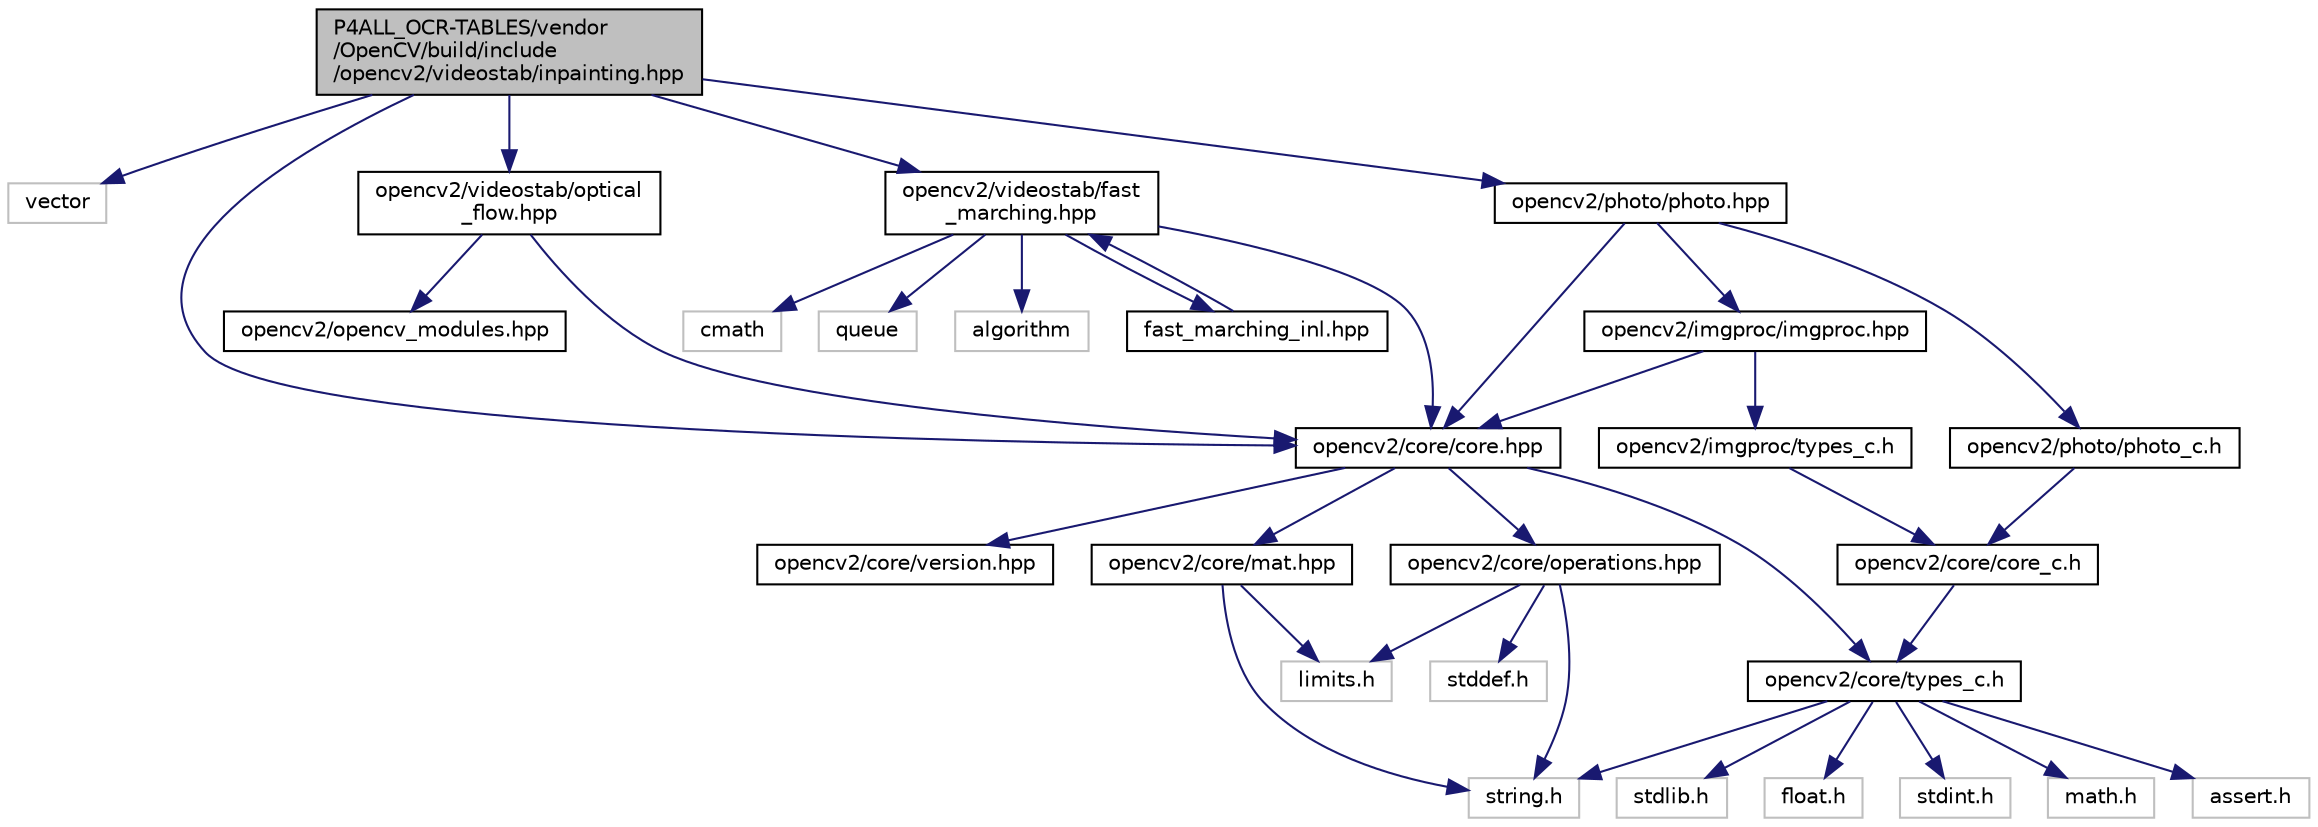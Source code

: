 digraph "P4ALL_OCR-TABLES/vendor/OpenCV/build/include/opencv2/videostab/inpainting.hpp"
{
 // LATEX_PDF_SIZE
  edge [fontname="Helvetica",fontsize="10",labelfontname="Helvetica",labelfontsize="10"];
  node [fontname="Helvetica",fontsize="10",shape=record];
  Node1 [label="P4ALL_OCR-TABLES/vendor\l/OpenCV/build/include\l/opencv2/videostab/inpainting.hpp",height=0.2,width=0.4,color="black", fillcolor="grey75", style="filled", fontcolor="black",tooltip=" "];
  Node1 -> Node2 [color="midnightblue",fontsize="10",style="solid",fontname="Helvetica"];
  Node2 [label="vector",height=0.2,width=0.4,color="grey75", fillcolor="white", style="filled",tooltip=" "];
  Node1 -> Node3 [color="midnightblue",fontsize="10",style="solid",fontname="Helvetica"];
  Node3 [label="opencv2/core/core.hpp",height=0.2,width=0.4,color="black", fillcolor="white", style="filled",URL="$core_2core_8hpp.html",tooltip=" "];
  Node3 -> Node4 [color="midnightblue",fontsize="10",style="solid",fontname="Helvetica"];
  Node4 [label="opencv2/core/types_c.h",height=0.2,width=0.4,color="black", fillcolor="white", style="filled",URL="$core_2types__c_8h.html",tooltip=" "];
  Node4 -> Node5 [color="midnightblue",fontsize="10",style="solid",fontname="Helvetica"];
  Node5 [label="assert.h",height=0.2,width=0.4,color="grey75", fillcolor="white", style="filled",tooltip=" "];
  Node4 -> Node6 [color="midnightblue",fontsize="10",style="solid",fontname="Helvetica"];
  Node6 [label="stdlib.h",height=0.2,width=0.4,color="grey75", fillcolor="white", style="filled",tooltip=" "];
  Node4 -> Node7 [color="midnightblue",fontsize="10",style="solid",fontname="Helvetica"];
  Node7 [label="string.h",height=0.2,width=0.4,color="grey75", fillcolor="white", style="filled",tooltip=" "];
  Node4 -> Node8 [color="midnightblue",fontsize="10",style="solid",fontname="Helvetica"];
  Node8 [label="float.h",height=0.2,width=0.4,color="grey75", fillcolor="white", style="filled",tooltip=" "];
  Node4 -> Node9 [color="midnightblue",fontsize="10",style="solid",fontname="Helvetica"];
  Node9 [label="stdint.h",height=0.2,width=0.4,color="grey75", fillcolor="white", style="filled",tooltip=" "];
  Node4 -> Node10 [color="midnightblue",fontsize="10",style="solid",fontname="Helvetica"];
  Node10 [label="math.h",height=0.2,width=0.4,color="grey75", fillcolor="white", style="filled",tooltip=" "];
  Node3 -> Node11 [color="midnightblue",fontsize="10",style="solid",fontname="Helvetica"];
  Node11 [label="opencv2/core/version.hpp",height=0.2,width=0.4,color="black", fillcolor="white", style="filled",URL="$version_8hpp.html",tooltip=" "];
  Node3 -> Node12 [color="midnightblue",fontsize="10",style="solid",fontname="Helvetica"];
  Node12 [label="opencv2/core/operations.hpp",height=0.2,width=0.4,color="black", fillcolor="white", style="filled",URL="$operations_8hpp.html",tooltip=" "];
  Node12 -> Node7 [color="midnightblue",fontsize="10",style="solid",fontname="Helvetica"];
  Node12 -> Node13 [color="midnightblue",fontsize="10",style="solid",fontname="Helvetica"];
  Node13 [label="limits.h",height=0.2,width=0.4,color="grey75", fillcolor="white", style="filled",tooltip=" "];
  Node12 -> Node14 [color="midnightblue",fontsize="10",style="solid",fontname="Helvetica"];
  Node14 [label="stddef.h",height=0.2,width=0.4,color="grey75", fillcolor="white", style="filled",tooltip=" "];
  Node3 -> Node15 [color="midnightblue",fontsize="10",style="solid",fontname="Helvetica"];
  Node15 [label="opencv2/core/mat.hpp",height=0.2,width=0.4,color="black", fillcolor="white", style="filled",URL="$mat_8hpp.html",tooltip=" "];
  Node15 -> Node13 [color="midnightblue",fontsize="10",style="solid",fontname="Helvetica"];
  Node15 -> Node7 [color="midnightblue",fontsize="10",style="solid",fontname="Helvetica"];
  Node1 -> Node16 [color="midnightblue",fontsize="10",style="solid",fontname="Helvetica"];
  Node16 [label="opencv2/videostab/optical\l_flow.hpp",height=0.2,width=0.4,color="black", fillcolor="white", style="filled",URL="$videostab_2optical__flow_8hpp.html",tooltip=" "];
  Node16 -> Node3 [color="midnightblue",fontsize="10",style="solid",fontname="Helvetica"];
  Node16 -> Node17 [color="midnightblue",fontsize="10",style="solid",fontname="Helvetica"];
  Node17 [label="opencv2/opencv_modules.hpp",height=0.2,width=0.4,color="black", fillcolor="white", style="filled",URL="$opencv__modules_8hpp.html",tooltip=" "];
  Node1 -> Node18 [color="midnightblue",fontsize="10",style="solid",fontname="Helvetica"];
  Node18 [label="opencv2/videostab/fast\l_marching.hpp",height=0.2,width=0.4,color="black", fillcolor="white", style="filled",URL="$fast__marching_8hpp.html",tooltip=" "];
  Node18 -> Node19 [color="midnightblue",fontsize="10",style="solid",fontname="Helvetica"];
  Node19 [label="cmath",height=0.2,width=0.4,color="grey75", fillcolor="white", style="filled",tooltip=" "];
  Node18 -> Node20 [color="midnightblue",fontsize="10",style="solid",fontname="Helvetica"];
  Node20 [label="queue",height=0.2,width=0.4,color="grey75", fillcolor="white", style="filled",tooltip=" "];
  Node18 -> Node21 [color="midnightblue",fontsize="10",style="solid",fontname="Helvetica"];
  Node21 [label="algorithm",height=0.2,width=0.4,color="grey75", fillcolor="white", style="filled",tooltip=" "];
  Node18 -> Node3 [color="midnightblue",fontsize="10",style="solid",fontname="Helvetica"];
  Node18 -> Node22 [color="midnightblue",fontsize="10",style="solid",fontname="Helvetica"];
  Node22 [label="fast_marching_inl.hpp",height=0.2,width=0.4,color="black", fillcolor="white", style="filled",URL="$fast__marching__inl_8hpp.html",tooltip=" "];
  Node22 -> Node18 [color="midnightblue",fontsize="10",style="solid",fontname="Helvetica"];
  Node1 -> Node23 [color="midnightblue",fontsize="10",style="solid",fontname="Helvetica"];
  Node23 [label="opencv2/photo/photo.hpp",height=0.2,width=0.4,color="black", fillcolor="white", style="filled",URL="$photo_2photo_8hpp.html",tooltip=" "];
  Node23 -> Node3 [color="midnightblue",fontsize="10",style="solid",fontname="Helvetica"];
  Node23 -> Node24 [color="midnightblue",fontsize="10",style="solid",fontname="Helvetica"];
  Node24 [label="opencv2/imgproc/imgproc.hpp",height=0.2,width=0.4,color="black", fillcolor="white", style="filled",URL="$imgproc_2imgproc_8hpp.html",tooltip=" "];
  Node24 -> Node3 [color="midnightblue",fontsize="10",style="solid",fontname="Helvetica"];
  Node24 -> Node25 [color="midnightblue",fontsize="10",style="solid",fontname="Helvetica"];
  Node25 [label="opencv2/imgproc/types_c.h",height=0.2,width=0.4,color="black", fillcolor="white", style="filled",URL="$imgproc_2types__c_8h.html",tooltip=" "];
  Node25 -> Node26 [color="midnightblue",fontsize="10",style="solid",fontname="Helvetica"];
  Node26 [label="opencv2/core/core_c.h",height=0.2,width=0.4,color="black", fillcolor="white", style="filled",URL="$core__c_8h.html",tooltip=" "];
  Node26 -> Node4 [color="midnightblue",fontsize="10",style="solid",fontname="Helvetica"];
  Node23 -> Node27 [color="midnightblue",fontsize="10",style="solid",fontname="Helvetica"];
  Node27 [label="opencv2/photo/photo_c.h",height=0.2,width=0.4,color="black", fillcolor="white", style="filled",URL="$photo__c_8h.html",tooltip=" "];
  Node27 -> Node26 [color="midnightblue",fontsize="10",style="solid",fontname="Helvetica"];
}

